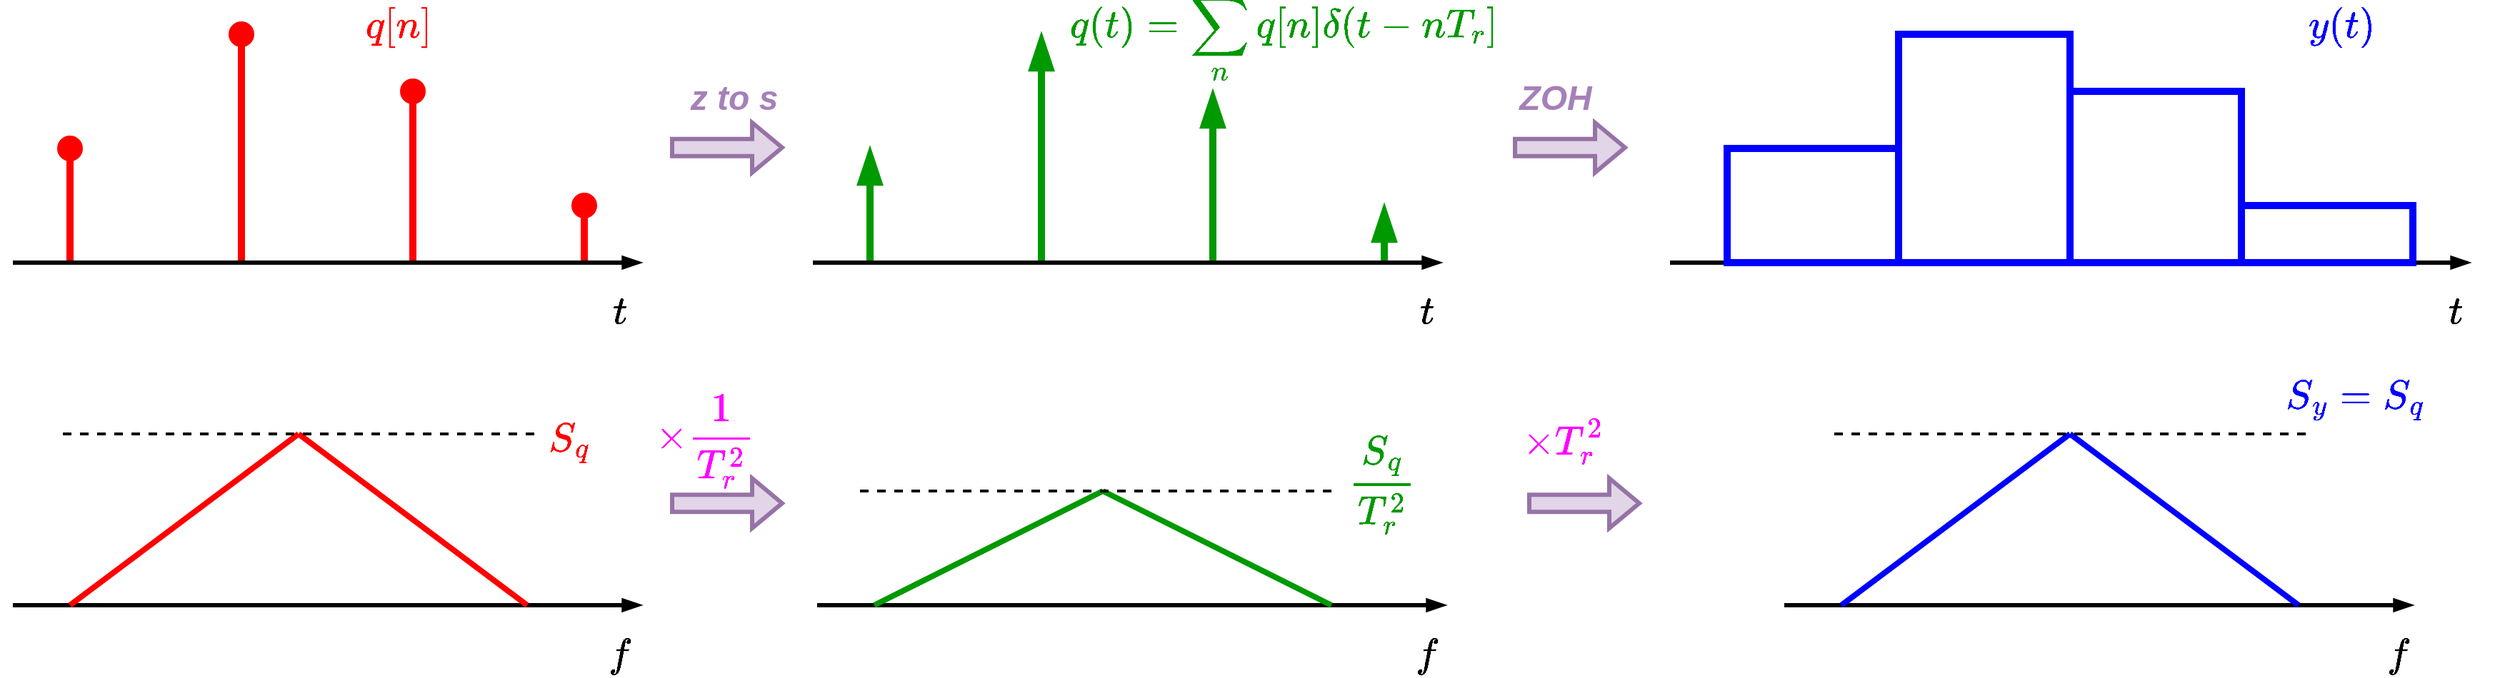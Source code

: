 <mxfile version="28.2.6">
  <diagram name="Page-1" id="HR4AoYdhBA_ZuwmYO4A6">
    <mxGraphModel dx="1981" dy="1930" grid="1" gridSize="10" guides="1" tooltips="1" connect="1" arrows="1" fold="1" page="1" pageScale="1" pageWidth="850" pageHeight="1100" math="1" shadow="0">
      <root>
        <mxCell id="0" />
        <mxCell id="1" parent="0" />
        <mxCell id="9jRYzSWk1DNEKQnd29JY-1" value="" style="endArrow=oval;html=1;rounded=0;strokeWidth=5;endFill=1;endSize=13;strokeColor=#FF0000;" parent="1" edge="1">
          <mxGeometry width="50" height="50" relative="1" as="geometry">
            <mxPoint x="40" y="200" as="sourcePoint" />
            <mxPoint x="40" y="120" as="targetPoint" />
          </mxGeometry>
        </mxCell>
        <mxCell id="9jRYzSWk1DNEKQnd29JY-2" value="" style="endArrow=oval;html=1;rounded=0;strokeWidth=5;endFill=1;endSize=13;strokeColor=#FF0000;" parent="1" edge="1">
          <mxGeometry width="50" height="50" relative="1" as="geometry">
            <mxPoint x="160" y="200" as="sourcePoint" />
            <mxPoint x="160" y="40" as="targetPoint" />
          </mxGeometry>
        </mxCell>
        <mxCell id="9jRYzSWk1DNEKQnd29JY-3" value="" style="endArrow=oval;html=1;rounded=0;strokeWidth=5;endFill=1;endSize=13;strokeColor=#FF0000;" parent="1" edge="1">
          <mxGeometry width="50" height="50" relative="1" as="geometry">
            <mxPoint x="280" y="200" as="sourcePoint" />
            <mxPoint x="280" y="80" as="targetPoint" />
          </mxGeometry>
        </mxCell>
        <mxCell id="9jRYzSWk1DNEKQnd29JY-4" value="" style="endArrow=oval;html=1;rounded=0;strokeWidth=5;endFill=1;endSize=13;strokeColor=#FF0000;" parent="1" edge="1">
          <mxGeometry width="50" height="50" relative="1" as="geometry">
            <mxPoint x="400" y="200" as="sourcePoint" />
            <mxPoint x="400" y="160" as="targetPoint" />
          </mxGeometry>
        </mxCell>
        <mxCell id="9jRYzSWk1DNEKQnd29JY-7" value="" style="endArrow=blockThin;html=1;rounded=0;strokeWidth=3;endFill=1;" parent="1" edge="1">
          <mxGeometry width="50" height="50" relative="1" as="geometry">
            <mxPoint y="200" as="sourcePoint" />
            <mxPoint x="440" y="200" as="targetPoint" />
          </mxGeometry>
        </mxCell>
        <mxCell id="9jRYzSWk1DNEKQnd29JY-13" value="" style="endArrow=blockThin;html=1;rounded=0;strokeWidth=5;endFill=1;endSize=13;strokeColor=#009900;" parent="1" edge="1">
          <mxGeometry width="50" height="50" relative="1" as="geometry">
            <mxPoint x="600" y="200" as="sourcePoint" />
            <mxPoint x="600" y="120" as="targetPoint" />
          </mxGeometry>
        </mxCell>
        <mxCell id="9jRYzSWk1DNEKQnd29JY-14" value="" style="endArrow=blockThin;html=1;rounded=0;strokeWidth=5;endFill=1;endSize=13;strokeColor=#009900;" parent="1" edge="1">
          <mxGeometry width="50" height="50" relative="1" as="geometry">
            <mxPoint x="720" y="200" as="sourcePoint" />
            <mxPoint x="720" y="40" as="targetPoint" />
          </mxGeometry>
        </mxCell>
        <mxCell id="9jRYzSWk1DNEKQnd29JY-15" value="" style="endArrow=blockThin;html=1;rounded=0;strokeWidth=5;endFill=1;endSize=13;strokeColor=#009900;" parent="1" edge="1">
          <mxGeometry width="50" height="50" relative="1" as="geometry">
            <mxPoint x="840" y="200" as="sourcePoint" />
            <mxPoint x="840" y="80" as="targetPoint" />
          </mxGeometry>
        </mxCell>
        <mxCell id="9jRYzSWk1DNEKQnd29JY-16" value="" style="endArrow=blockThin;html=1;rounded=0;strokeWidth=5;endFill=1;endSize=13;strokeColor=#009900;" parent="1" edge="1">
          <mxGeometry width="50" height="50" relative="1" as="geometry">
            <mxPoint x="960" y="200" as="sourcePoint" />
            <mxPoint x="960" y="160" as="targetPoint" />
          </mxGeometry>
        </mxCell>
        <mxCell id="9jRYzSWk1DNEKQnd29JY-17" value="" style="endArrow=blockThin;html=1;rounded=0;strokeWidth=3;endFill=1;" parent="1" edge="1">
          <mxGeometry width="50" height="50" relative="1" as="geometry">
            <mxPoint x="560" y="200" as="sourcePoint" />
            <mxPoint x="1000" y="200" as="targetPoint" />
          </mxGeometry>
        </mxCell>
        <mxCell id="9jRYzSWk1DNEKQnd29JY-22" value="" style="endArrow=none;html=1;rounded=0;strokeWidth=5;endFill=0;endSize=13;strokeColor=#0000FF;" parent="1" edge="1">
          <mxGeometry width="50" height="50" relative="1" as="geometry">
            <mxPoint x="1200" y="200" as="sourcePoint" />
            <mxPoint x="1200" y="120" as="targetPoint" />
          </mxGeometry>
        </mxCell>
        <mxCell id="9jRYzSWk1DNEKQnd29JY-23" value="" style="endArrow=none;html=1;rounded=0;strokeWidth=5;endFill=0;endSize=13;strokeColor=#0000FF;" parent="1" edge="1">
          <mxGeometry width="50" height="50" relative="1" as="geometry">
            <mxPoint x="1320" y="200" as="sourcePoint" />
            <mxPoint x="1320" y="40" as="targetPoint" />
          </mxGeometry>
        </mxCell>
        <mxCell id="9jRYzSWk1DNEKQnd29JY-24" value="" style="endArrow=none;html=1;rounded=0;strokeWidth=5;endFill=0;endSize=13;strokeColor=#0000FF;" parent="1" edge="1">
          <mxGeometry width="50" height="50" relative="1" as="geometry">
            <mxPoint x="1440" y="200" as="sourcePoint" />
            <mxPoint x="1440" y="80" as="targetPoint" />
          </mxGeometry>
        </mxCell>
        <mxCell id="9jRYzSWk1DNEKQnd29JY-25" value="" style="endArrow=none;html=1;rounded=0;strokeWidth=5;endFill=0;endSize=13;strokeColor=#0000FF;" parent="1" edge="1">
          <mxGeometry width="50" height="50" relative="1" as="geometry">
            <mxPoint x="1560" y="200" as="sourcePoint" />
            <mxPoint x="1560" y="160" as="targetPoint" />
          </mxGeometry>
        </mxCell>
        <mxCell id="9jRYzSWk1DNEKQnd29JY-26" value="" style="endArrow=blockThin;html=1;rounded=0;strokeWidth=3;endFill=1;" parent="1" edge="1">
          <mxGeometry width="50" height="50" relative="1" as="geometry">
            <mxPoint x="1160" y="200" as="sourcePoint" />
            <mxPoint x="1720" y="200" as="targetPoint" />
          </mxGeometry>
        </mxCell>
        <mxCell id="9jRYzSWk1DNEKQnd29JY-27" value="" style="rounded=0;whiteSpace=wrap;html=1;fillColor=none;strokeColor=#0000FF;strokeWidth=5;" parent="1" vertex="1">
          <mxGeometry x="1200" y="120" width="120" height="80" as="geometry" />
        </mxCell>
        <mxCell id="9jRYzSWk1DNEKQnd29JY-28" value="" style="rounded=0;whiteSpace=wrap;html=1;fillColor=none;strokeColor=#0000FF;strokeWidth=5;" parent="1" vertex="1">
          <mxGeometry x="1320" y="40" width="120" height="160" as="geometry" />
        </mxCell>
        <mxCell id="9jRYzSWk1DNEKQnd29JY-30" value="" style="rounded=0;whiteSpace=wrap;html=1;fillColor=none;strokeColor=#0000FF;strokeWidth=5;" parent="1" vertex="1">
          <mxGeometry x="1560" y="160" width="120" height="40" as="geometry" />
        </mxCell>
        <mxCell id="9jRYzSWk1DNEKQnd29JY-31" value="" style="rounded=0;whiteSpace=wrap;html=1;fillColor=none;strokeColor=#0000FF;strokeWidth=5;" parent="1" vertex="1">
          <mxGeometry x="1440" y="80" width="120" height="120" as="geometry" />
        </mxCell>
        <mxCell id="9jRYzSWk1DNEKQnd29JY-33" value="&lt;font style=&quot;font-size: 24px; color: rgb(255, 0, 0);&quot;&gt;$$q[n]$$&lt;/font&gt;" style="text;html=1;align=center;verticalAlign=middle;whiteSpace=wrap;rounded=0;" parent="1" vertex="1">
          <mxGeometry x="240" y="20" width="60" height="30" as="geometry" />
        </mxCell>
        <mxCell id="9jRYzSWk1DNEKQnd29JY-34" value="&lt;font style=&quot;font-size: 24px; color: rgb(0, 153, 0);&quot;&gt;$$q(t)=\sum_nq[n]\delta(t-nT_r]$$&lt;/font&gt;" style="text;html=1;align=center;verticalAlign=middle;whiteSpace=wrap;rounded=0;" parent="1" vertex="1">
          <mxGeometry x="860" y="30" width="60" height="30" as="geometry" />
        </mxCell>
        <mxCell id="9jRYzSWk1DNEKQnd29JY-36" value="&lt;font style=&quot;font-size: 24px; color: rgb(0, 0, 255);&quot;&gt;$$y(t)$$&lt;/font&gt;" style="text;html=1;align=center;verticalAlign=middle;whiteSpace=wrap;rounded=0;" parent="1" vertex="1">
          <mxGeometry x="1600" y="20" width="60" height="30" as="geometry" />
        </mxCell>
        <mxCell id="9jRYzSWk1DNEKQnd29JY-37" value="" style="shape=flexArrow;endArrow=classic;html=1;rounded=0;strokeWidth=3;fillColor=#e1d5e7;strokeColor=#9673a6;" parent="1" edge="1">
          <mxGeometry width="50" height="50" relative="1" as="geometry">
            <mxPoint x="460" y="119.41" as="sourcePoint" />
            <mxPoint x="540" y="119.41" as="targetPoint" />
          </mxGeometry>
        </mxCell>
        <mxCell id="9jRYzSWk1DNEKQnd29JY-38" value="&lt;font style=&quot;color: rgb(166, 128, 184); font-size: 24px;&quot;&gt;&lt;b style=&quot;&quot;&gt;&lt;i style=&quot;&quot;&gt;z to s&lt;/i&gt;&lt;/b&gt;&lt;/font&gt;" style="text;html=1;align=center;verticalAlign=middle;whiteSpace=wrap;rounded=0;" parent="1" vertex="1">
          <mxGeometry x="460" y="70" width="90" height="30" as="geometry" />
        </mxCell>
        <mxCell id="9jRYzSWk1DNEKQnd29JY-39" value="" style="shape=flexArrow;endArrow=classic;html=1;rounded=0;strokeWidth=3;fillColor=#e1d5e7;strokeColor=#9673a6;" parent="1" edge="1">
          <mxGeometry width="50" height="50" relative="1" as="geometry">
            <mxPoint x="1050" y="119.41" as="sourcePoint" />
            <mxPoint x="1130" y="119.41" as="targetPoint" />
          </mxGeometry>
        </mxCell>
        <mxCell id="9jRYzSWk1DNEKQnd29JY-40" value="&lt;font style=&quot;color: rgb(166, 128, 184); font-size: 24px;&quot;&gt;&lt;b style=&quot;&quot;&gt;&lt;i style=&quot;&quot;&gt;ZOH&lt;/i&gt;&lt;/b&gt;&lt;/font&gt;" style="text;html=1;align=center;verticalAlign=middle;whiteSpace=wrap;rounded=0;" parent="1" vertex="1">
          <mxGeometry x="1050" y="70" width="60" height="30" as="geometry" />
        </mxCell>
        <mxCell id="9jRYzSWk1DNEKQnd29JY-42" value="" style="endArrow=blockThin;html=1;rounded=0;strokeWidth=3;endFill=1;" parent="1" edge="1">
          <mxGeometry width="50" height="50" relative="1" as="geometry">
            <mxPoint y="440" as="sourcePoint" />
            <mxPoint x="440" y="440" as="targetPoint" />
          </mxGeometry>
        </mxCell>
        <mxCell id="9jRYzSWk1DNEKQnd29JY-43" value="" style="endArrow=none;html=1;rounded=0;strokeWidth=4;strokeColor=#FF0000;" parent="1" edge="1">
          <mxGeometry width="50" height="50" relative="1" as="geometry">
            <mxPoint x="40" y="440" as="sourcePoint" />
            <mxPoint x="200" y="320" as="targetPoint" />
          </mxGeometry>
        </mxCell>
        <mxCell id="9jRYzSWk1DNEKQnd29JY-44" value="" style="endArrow=none;html=1;rounded=0;strokeWidth=4;strokeColor=#FF0000;" parent="1" edge="1">
          <mxGeometry width="50" height="50" relative="1" as="geometry">
            <mxPoint x="200" y="320" as="sourcePoint" />
            <mxPoint x="360" y="440" as="targetPoint" />
          </mxGeometry>
        </mxCell>
        <mxCell id="9jRYzSWk1DNEKQnd29JY-45" value="" style="endArrow=none;html=1;rounded=0;dashed=1;strokeWidth=2;" parent="1" edge="1">
          <mxGeometry width="50" height="50" relative="1" as="geometry">
            <mxPoint x="35" y="320" as="sourcePoint" />
            <mxPoint x="365" y="320" as="targetPoint" />
          </mxGeometry>
        </mxCell>
        <mxCell id="9jRYzSWk1DNEKQnd29JY-46" value="&lt;font style=&quot;font-size: 24px; color: rgb(255, 0, 0);&quot;&gt;$$S_q$$&lt;/font&gt;" style="text;html=1;align=center;verticalAlign=middle;whiteSpace=wrap;rounded=0;" parent="1" vertex="1">
          <mxGeometry x="360" y="310" width="60" height="30" as="geometry" />
        </mxCell>
        <mxCell id="9jRYzSWk1DNEKQnd29JY-47" value="" style="endArrow=blockThin;html=1;rounded=0;strokeWidth=3;endFill=1;" parent="1" edge="1">
          <mxGeometry width="50" height="50" relative="1" as="geometry">
            <mxPoint x="563" y="440" as="sourcePoint" />
            <mxPoint x="1003" y="440" as="targetPoint" />
          </mxGeometry>
        </mxCell>
        <mxCell id="9jRYzSWk1DNEKQnd29JY-48" value="" style="endArrow=none;html=1;rounded=0;strokeWidth=4;strokeColor=#009900;" parent="1" edge="1">
          <mxGeometry width="50" height="50" relative="1" as="geometry">
            <mxPoint x="603" y="440" as="sourcePoint" />
            <mxPoint x="763" y="360" as="targetPoint" />
          </mxGeometry>
        </mxCell>
        <mxCell id="9jRYzSWk1DNEKQnd29JY-49" value="" style="endArrow=none;html=1;rounded=0;strokeWidth=4;strokeColor=#009900;" parent="1" edge="1">
          <mxGeometry width="50" height="50" relative="1" as="geometry">
            <mxPoint x="763" y="360" as="sourcePoint" />
            <mxPoint x="923" y="440" as="targetPoint" />
          </mxGeometry>
        </mxCell>
        <mxCell id="9jRYzSWk1DNEKQnd29JY-50" value="" style="endArrow=none;html=1;rounded=0;dashed=1;strokeWidth=2;" parent="1" edge="1">
          <mxGeometry width="50" height="50" relative="1" as="geometry">
            <mxPoint x="593" y="360" as="sourcePoint" />
            <mxPoint x="923" y="360" as="targetPoint" />
          </mxGeometry>
        </mxCell>
        <mxCell id="9jRYzSWk1DNEKQnd29JY-51" value="&lt;font style=&quot;font-size: 24px; color: rgb(0, 153, 0);&quot;&gt;$$\frac{S_q}{T_r^2}$$&lt;/font&gt;" style="text;html=1;align=center;verticalAlign=middle;whiteSpace=wrap;rounded=0;" parent="1" vertex="1">
          <mxGeometry x="928" y="340" width="60" height="30" as="geometry" />
        </mxCell>
        <mxCell id="9jRYzSWk1DNEKQnd29JY-52" style="edgeStyle=orthogonalEdgeStyle;rounded=0;orthogonalLoop=1;jettySize=auto;html=1;exitX=0.5;exitY=1;exitDx=0;exitDy=0;" parent="1" source="9jRYzSWk1DNEKQnd29JY-46" target="9jRYzSWk1DNEKQnd29JY-46" edge="1">
          <mxGeometry relative="1" as="geometry" />
        </mxCell>
        <mxCell id="9jRYzSWk1DNEKQnd29JY-53" value="" style="endArrow=blockThin;html=1;rounded=0;strokeWidth=3;endFill=1;" parent="1" edge="1">
          <mxGeometry width="50" height="50" relative="1" as="geometry">
            <mxPoint x="1240" y="440" as="sourcePoint" />
            <mxPoint x="1680" y="440" as="targetPoint" />
          </mxGeometry>
        </mxCell>
        <mxCell id="9jRYzSWk1DNEKQnd29JY-54" value="" style="endArrow=none;html=1;rounded=0;strokeWidth=4;strokeColor=#0000FF;" parent="1" edge="1">
          <mxGeometry width="50" height="50" relative="1" as="geometry">
            <mxPoint x="1280" y="440" as="sourcePoint" />
            <mxPoint x="1440" y="320" as="targetPoint" />
          </mxGeometry>
        </mxCell>
        <mxCell id="9jRYzSWk1DNEKQnd29JY-55" value="" style="endArrow=none;html=1;rounded=0;strokeWidth=4;strokeColor=#0000FF;" parent="1" edge="1">
          <mxGeometry width="50" height="50" relative="1" as="geometry">
            <mxPoint x="1440" y="320" as="sourcePoint" />
            <mxPoint x="1600" y="440" as="targetPoint" />
          </mxGeometry>
        </mxCell>
        <mxCell id="9jRYzSWk1DNEKQnd29JY-56" value="" style="endArrow=none;html=1;rounded=0;dashed=1;strokeWidth=2;" parent="1" edge="1">
          <mxGeometry width="50" height="50" relative="1" as="geometry">
            <mxPoint x="1275" y="320" as="sourcePoint" />
            <mxPoint x="1605" y="320" as="targetPoint" />
          </mxGeometry>
        </mxCell>
        <mxCell id="9jRYzSWk1DNEKQnd29JY-57" value="&lt;font style=&quot;font-size: 24px; color: rgb(0, 0, 255);&quot;&gt;$$S_y=S_q$$&lt;/font&gt;" style="text;html=1;align=center;verticalAlign=middle;whiteSpace=wrap;rounded=0;" parent="1" vertex="1">
          <mxGeometry x="1610" y="280" width="60" height="30" as="geometry" />
        </mxCell>
        <mxCell id="9jRYzSWk1DNEKQnd29JY-58" style="edgeStyle=orthogonalEdgeStyle;rounded=0;orthogonalLoop=1;jettySize=auto;html=1;exitX=0.5;exitY=1;exitDx=0;exitDy=0;" parent="1" source="9jRYzSWk1DNEKQnd29JY-57" target="9jRYzSWk1DNEKQnd29JY-57" edge="1">
          <mxGeometry relative="1" as="geometry" />
        </mxCell>
        <mxCell id="9jRYzSWk1DNEKQnd29JY-59" value="" style="shape=flexArrow;endArrow=classic;html=1;rounded=0;strokeWidth=3;fillColor=#e1d5e7;strokeColor=#9673a6;" parent="1" edge="1">
          <mxGeometry width="50" height="50" relative="1" as="geometry">
            <mxPoint x="460" y="368.57" as="sourcePoint" />
            <mxPoint x="540" y="368.57" as="targetPoint" />
          </mxGeometry>
        </mxCell>
        <mxCell id="9jRYzSWk1DNEKQnd29JY-60" value="&lt;font style=&quot;font-size: 24px; color: rgb(255, 0, 255);&quot;&gt;&lt;b style=&quot;&quot;&gt;&lt;i style=&quot;&quot;&gt;$$\times \frac{1}{T_r^2}$$&lt;/i&gt;&lt;/b&gt;&lt;/font&gt;" style="text;html=1;align=center;verticalAlign=middle;whiteSpace=wrap;rounded=0;" parent="1" vertex="1">
          <mxGeometry x="440" y="310.0" width="90" height="30" as="geometry" />
        </mxCell>
        <mxCell id="9jRYzSWk1DNEKQnd29JY-61" value="" style="shape=flexArrow;endArrow=classic;html=1;rounded=0;strokeWidth=3;fillColor=#e1d5e7;strokeColor=#9673a6;" parent="1" edge="1">
          <mxGeometry width="50" height="50" relative="1" as="geometry">
            <mxPoint x="1060" y="368.57" as="sourcePoint" />
            <mxPoint x="1140" y="368.57" as="targetPoint" />
          </mxGeometry>
        </mxCell>
        <mxCell id="9jRYzSWk1DNEKQnd29JY-62" value="&lt;font style=&quot;font-size: 24px; color: rgb(255, 0, 255);&quot;&gt;&lt;b style=&quot;&quot;&gt;&lt;i style=&quot;&quot;&gt;$$\times T_r^2$$&lt;/i&gt;&lt;/b&gt;&lt;/font&gt;" style="text;html=1;align=center;verticalAlign=middle;whiteSpace=wrap;rounded=0;" parent="1" vertex="1">
          <mxGeometry x="1040" y="310" width="90" height="30" as="geometry" />
        </mxCell>
        <mxCell id="9jRYzSWk1DNEKQnd29JY-63" value="&lt;font style=&quot;font-size: 24px; color: rgb(0, 0, 0);&quot;&gt;$$t$$&lt;/font&gt;" style="text;html=1;align=center;verticalAlign=middle;whiteSpace=wrap;rounded=0;" parent="1" vertex="1">
          <mxGeometry x="395" y="220" width="60" height="30" as="geometry" />
        </mxCell>
        <mxCell id="9jRYzSWk1DNEKQnd29JY-64" value="&lt;font style=&quot;font-size: 24px; color: rgb(0, 0, 0);&quot;&gt;$$t$$&lt;/font&gt;" style="text;html=1;align=center;verticalAlign=middle;whiteSpace=wrap;rounded=0;" parent="1" vertex="1">
          <mxGeometry x="960" y="220" width="60" height="30" as="geometry" />
        </mxCell>
        <mxCell id="9jRYzSWk1DNEKQnd29JY-65" value="&lt;font style=&quot;font-size: 24px; color: rgb(0, 0, 0);&quot;&gt;$$t$$&lt;/font&gt;" style="text;html=1;align=center;verticalAlign=middle;whiteSpace=wrap;rounded=0;" parent="1" vertex="1">
          <mxGeometry x="1680" y="220" width="60" height="30" as="geometry" />
        </mxCell>
        <mxCell id="9jRYzSWk1DNEKQnd29JY-66" value="&lt;font style=&quot;font-size: 24px; color: rgb(0, 0, 0);&quot;&gt;$$f$$&lt;/font&gt;" style="text;html=1;align=center;verticalAlign=middle;whiteSpace=wrap;rounded=0;" parent="1" vertex="1">
          <mxGeometry x="395" y="460" width="60" height="30" as="geometry" />
        </mxCell>
        <mxCell id="9jRYzSWk1DNEKQnd29JY-67" value="&lt;font style=&quot;font-size: 24px; color: rgb(0, 0, 0);&quot;&gt;$$f$$&lt;/font&gt;" style="text;html=1;align=center;verticalAlign=middle;whiteSpace=wrap;rounded=0;" parent="1" vertex="1">
          <mxGeometry x="960" y="460" width="60" height="30" as="geometry" />
        </mxCell>
        <mxCell id="9jRYzSWk1DNEKQnd29JY-68" value="&lt;font style=&quot;font-size: 24px; color: rgb(0, 0, 0);&quot;&gt;$$f$$&lt;/font&gt;" style="text;html=1;align=center;verticalAlign=middle;whiteSpace=wrap;rounded=0;" parent="1" vertex="1">
          <mxGeometry x="1640" y="460" width="60" height="30" as="geometry" />
        </mxCell>
      </root>
    </mxGraphModel>
  </diagram>
</mxfile>
